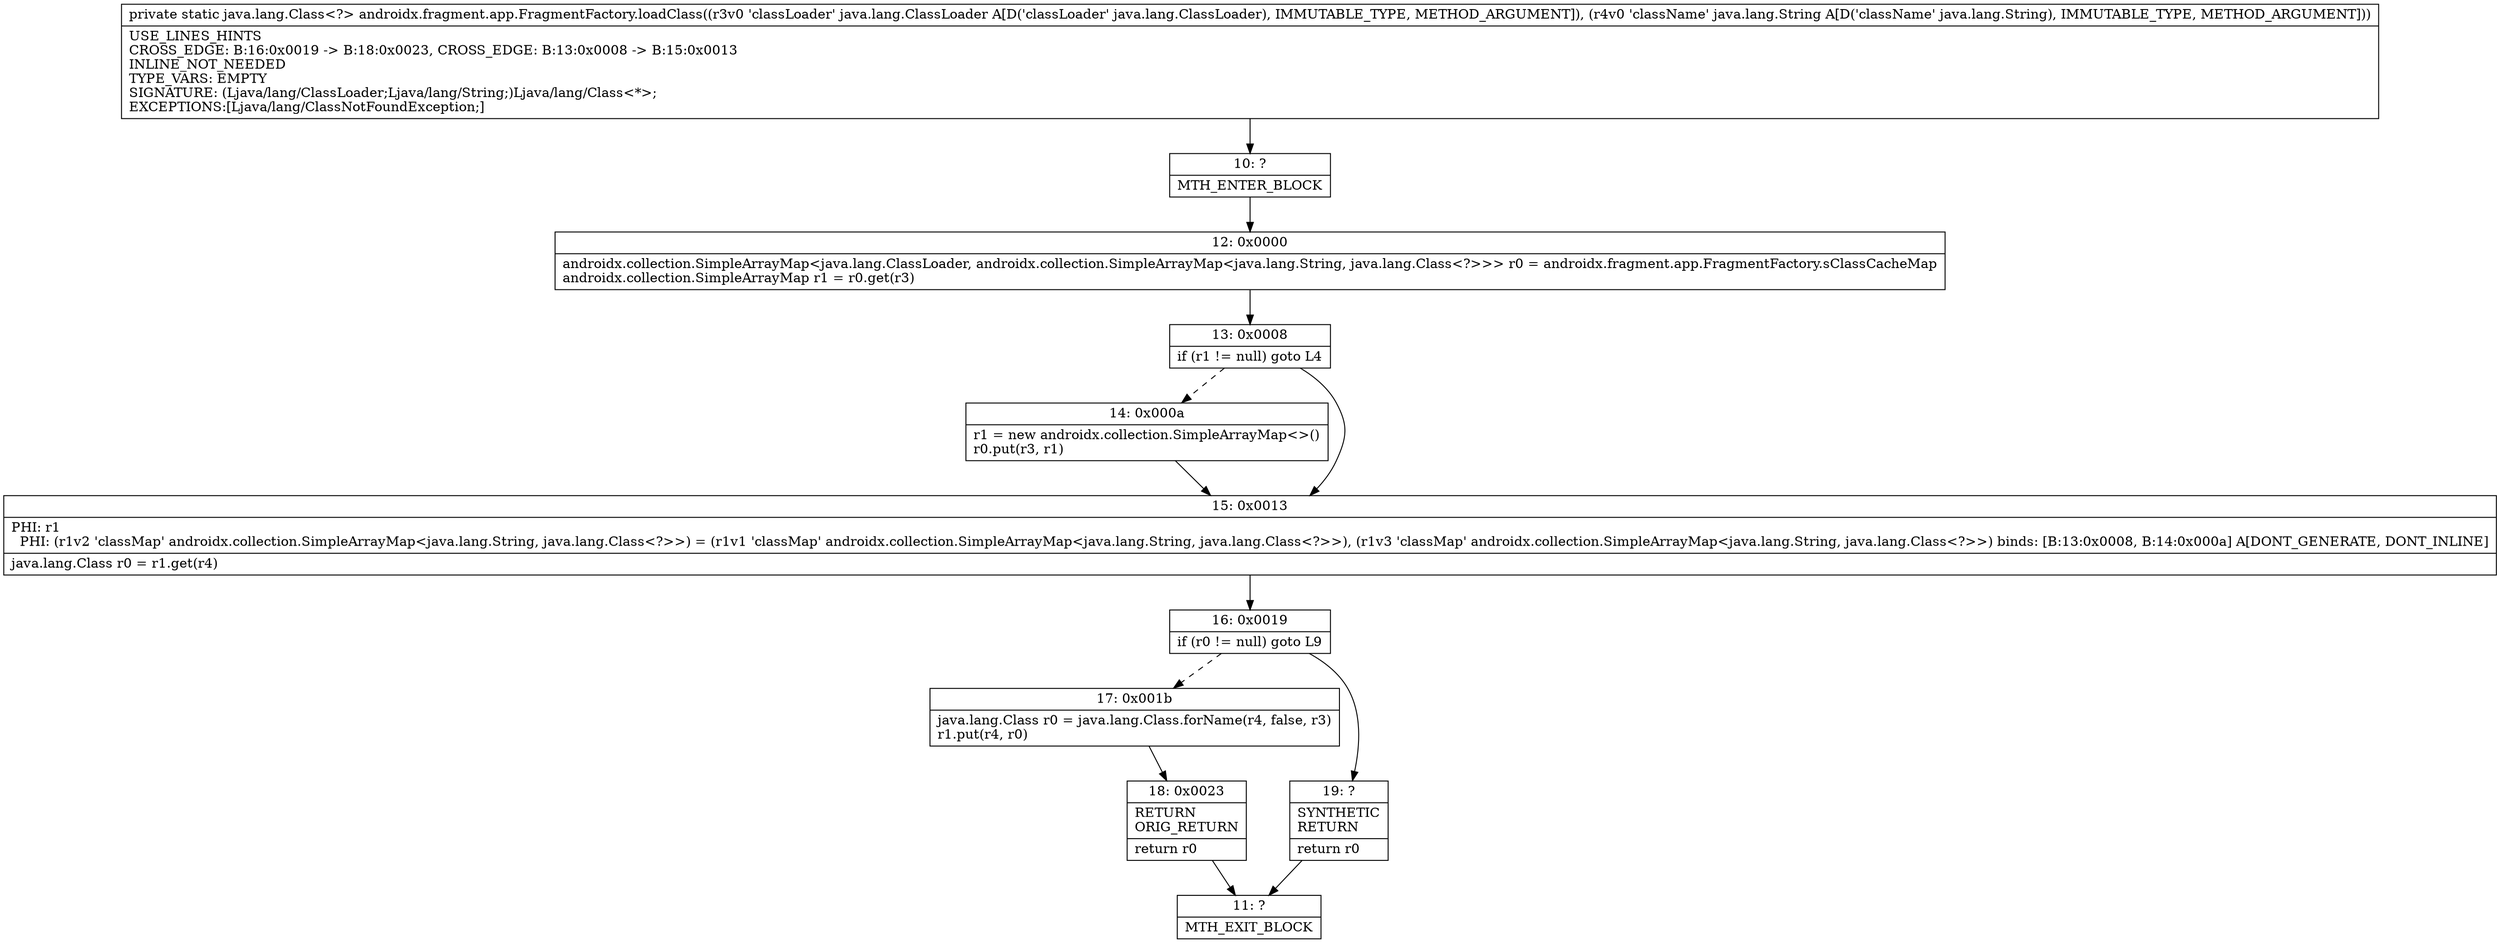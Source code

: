 digraph "CFG forandroidx.fragment.app.FragmentFactory.loadClass(Ljava\/lang\/ClassLoader;Ljava\/lang\/String;)Ljava\/lang\/Class;" {
Node_10 [shape=record,label="{10\:\ ?|MTH_ENTER_BLOCK\l}"];
Node_12 [shape=record,label="{12\:\ 0x0000|androidx.collection.SimpleArrayMap\<java.lang.ClassLoader, androidx.collection.SimpleArrayMap\<java.lang.String, java.lang.Class\<?\>\>\> r0 = androidx.fragment.app.FragmentFactory.sClassCacheMap\landroidx.collection.SimpleArrayMap r1 = r0.get(r3)\l}"];
Node_13 [shape=record,label="{13\:\ 0x0008|if (r1 != null) goto L4\l}"];
Node_14 [shape=record,label="{14\:\ 0x000a|r1 = new androidx.collection.SimpleArrayMap\<\>()\lr0.put(r3, r1)\l}"];
Node_15 [shape=record,label="{15\:\ 0x0013|PHI: r1 \l  PHI: (r1v2 'classMap' androidx.collection.SimpleArrayMap\<java.lang.String, java.lang.Class\<?\>\>) = (r1v1 'classMap' androidx.collection.SimpleArrayMap\<java.lang.String, java.lang.Class\<?\>\>), (r1v3 'classMap' androidx.collection.SimpleArrayMap\<java.lang.String, java.lang.Class\<?\>\>) binds: [B:13:0x0008, B:14:0x000a] A[DONT_GENERATE, DONT_INLINE]\l|java.lang.Class r0 = r1.get(r4)\l}"];
Node_16 [shape=record,label="{16\:\ 0x0019|if (r0 != null) goto L9\l}"];
Node_17 [shape=record,label="{17\:\ 0x001b|java.lang.Class r0 = java.lang.Class.forName(r4, false, r3)\lr1.put(r4, r0)\l}"];
Node_18 [shape=record,label="{18\:\ 0x0023|RETURN\lORIG_RETURN\l|return r0\l}"];
Node_11 [shape=record,label="{11\:\ ?|MTH_EXIT_BLOCK\l}"];
Node_19 [shape=record,label="{19\:\ ?|SYNTHETIC\lRETURN\l|return r0\l}"];
MethodNode[shape=record,label="{private static java.lang.Class\<?\> androidx.fragment.app.FragmentFactory.loadClass((r3v0 'classLoader' java.lang.ClassLoader A[D('classLoader' java.lang.ClassLoader), IMMUTABLE_TYPE, METHOD_ARGUMENT]), (r4v0 'className' java.lang.String A[D('className' java.lang.String), IMMUTABLE_TYPE, METHOD_ARGUMENT]))  | USE_LINES_HINTS\lCROSS_EDGE: B:16:0x0019 \-\> B:18:0x0023, CROSS_EDGE: B:13:0x0008 \-\> B:15:0x0013\lINLINE_NOT_NEEDED\lTYPE_VARS: EMPTY\lSIGNATURE: (Ljava\/lang\/ClassLoader;Ljava\/lang\/String;)Ljava\/lang\/Class\<*\>;\lEXCEPTIONS:[Ljava\/lang\/ClassNotFoundException;]\l}"];
MethodNode -> Node_10;Node_10 -> Node_12;
Node_12 -> Node_13;
Node_13 -> Node_14[style=dashed];
Node_13 -> Node_15;
Node_14 -> Node_15;
Node_15 -> Node_16;
Node_16 -> Node_17[style=dashed];
Node_16 -> Node_19;
Node_17 -> Node_18;
Node_18 -> Node_11;
Node_19 -> Node_11;
}

